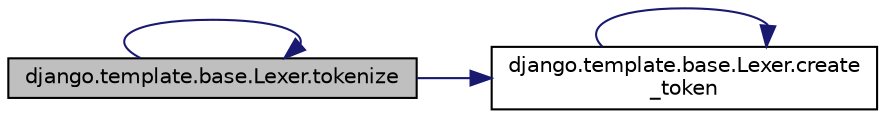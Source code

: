 digraph "django.template.base.Lexer.tokenize"
{
 // LATEX_PDF_SIZE
  edge [fontname="Helvetica",fontsize="10",labelfontname="Helvetica",labelfontsize="10"];
  node [fontname="Helvetica",fontsize="10",shape=record];
  rankdir="LR";
  Node1 [label="django.template.base.Lexer.tokenize",height=0.2,width=0.4,color="black", fillcolor="grey75", style="filled", fontcolor="black",tooltip=" "];
  Node1 -> Node2 [color="midnightblue",fontsize="10",style="solid",fontname="Helvetica"];
  Node2 [label="django.template.base.Lexer.create\l_token",height=0.2,width=0.4,color="black", fillcolor="white", style="filled",URL="$da/d41/classdjango_1_1template_1_1base_1_1_lexer.html#ab6ea4b4c0d67ed354b53b7c5a773dda6",tooltip=" "];
  Node2 -> Node2 [color="midnightblue",fontsize="10",style="solid",fontname="Helvetica"];
  Node1 -> Node1 [color="midnightblue",fontsize="10",style="solid",fontname="Helvetica"];
}
